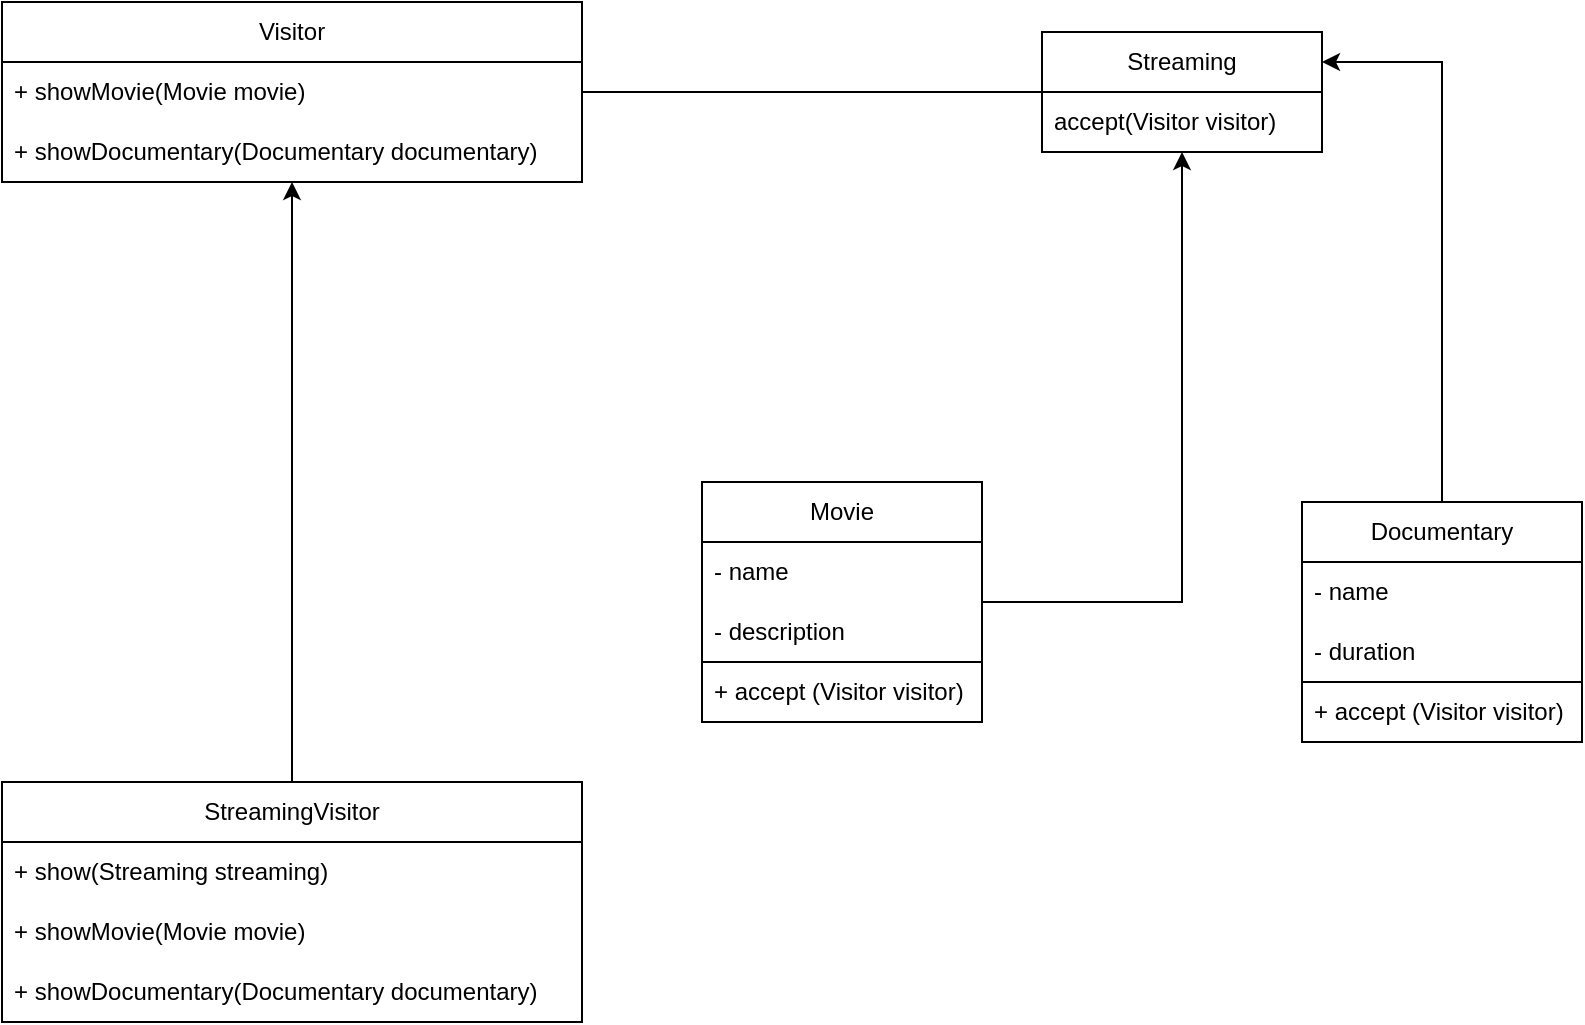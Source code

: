 <mxfile version="24.4.10" type="google">
  <diagram name="Page-1" id="WZb_Ef6PBdYHY1CvmDin">
    <mxGraphModel grid="1" page="1" gridSize="10" guides="1" tooltips="1" connect="1" arrows="1" fold="1" pageScale="1" pageWidth="850" pageHeight="1100" math="0" shadow="0">
      <root>
        <mxCell id="0" />
        <mxCell id="1" parent="0" />
        <mxCell id="kKJoMT98teVXeX9Z-2za-1" value="Streaming" style="swimlane;fontStyle=0;childLayout=stackLayout;horizontal=1;startSize=30;horizontalStack=0;resizeParent=1;resizeParentMax=0;resizeLast=0;collapsible=1;marginBottom=0;whiteSpace=wrap;html=1;" vertex="1" parent="1">
          <mxGeometry x="190" y="135" width="140" height="60" as="geometry" />
        </mxCell>
        <mxCell id="kKJoMT98teVXeX9Z-2za-2" value="accept(Visitor visitor)" style="text;strokeColor=none;fillColor=none;align=left;verticalAlign=middle;spacingLeft=4;spacingRight=4;overflow=hidden;points=[[0,0.5],[1,0.5]];portConstraint=eastwest;rotatable=0;whiteSpace=wrap;html=1;" vertex="1" parent="kKJoMT98teVXeX9Z-2za-1">
          <mxGeometry y="30" width="140" height="30" as="geometry" />
        </mxCell>
        <mxCell id="kKJoMT98teVXeX9Z-2za-5" value="Movie" style="swimlane;fontStyle=0;childLayout=stackLayout;horizontal=1;startSize=30;horizontalStack=0;resizeParent=1;resizeParentMax=0;resizeLast=0;collapsible=1;marginBottom=0;whiteSpace=wrap;html=1;" vertex="1" parent="1">
          <mxGeometry x="20" y="360" width="140" height="120" as="geometry" />
        </mxCell>
        <mxCell id="kKJoMT98teVXeX9Z-2za-6" value="- name" style="text;strokeColor=none;fillColor=none;align=left;verticalAlign=middle;spacingLeft=4;spacingRight=4;overflow=hidden;points=[[0,0.5],[1,0.5]];portConstraint=eastwest;rotatable=0;whiteSpace=wrap;html=1;" vertex="1" parent="kKJoMT98teVXeX9Z-2za-5">
          <mxGeometry y="30" width="140" height="30" as="geometry" />
        </mxCell>
        <mxCell id="kKJoMT98teVXeX9Z-2za-7" value="- description" style="text;strokeColor=none;fillColor=none;align=left;verticalAlign=middle;spacingLeft=4;spacingRight=4;overflow=hidden;points=[[0,0.5],[1,0.5]];portConstraint=eastwest;rotatable=0;whiteSpace=wrap;html=1;" vertex="1" parent="kKJoMT98teVXeX9Z-2za-5">
          <mxGeometry y="60" width="140" height="30" as="geometry" />
        </mxCell>
        <mxCell id="kKJoMT98teVXeX9Z-2za-8" value="+ accept (Visitor visitor)" style="text;strokeColor=default;fillColor=none;align=left;verticalAlign=middle;spacingLeft=4;spacingRight=4;overflow=hidden;points=[[0,0.5],[1,0.5]];portConstraint=eastwest;rotatable=0;whiteSpace=wrap;html=1;" vertex="1" parent="kKJoMT98teVXeX9Z-2za-5">
          <mxGeometry y="90" width="140" height="30" as="geometry" />
        </mxCell>
        <mxCell id="kKJoMT98teVXeX9Z-2za-9" style="edgeStyle=orthogonalEdgeStyle;rounded=0;orthogonalLoop=1;jettySize=auto;html=1;" edge="1" parent="1" source="kKJoMT98teVXeX9Z-2za-5" target="kKJoMT98teVXeX9Z-2za-1">
          <mxGeometry relative="1" as="geometry" />
        </mxCell>
        <mxCell id="kKJoMT98teVXeX9Z-2za-14" style="edgeStyle=orthogonalEdgeStyle;rounded=0;orthogonalLoop=1;jettySize=auto;html=1;entryX=1;entryY=0.25;entryDx=0;entryDy=0;" edge="1" parent="1" source="kKJoMT98teVXeX9Z-2za-10" target="kKJoMT98teVXeX9Z-2za-1">
          <mxGeometry relative="1" as="geometry" />
        </mxCell>
        <mxCell id="kKJoMT98teVXeX9Z-2za-10" value="Documentary" style="swimlane;fontStyle=0;childLayout=stackLayout;horizontal=1;startSize=30;horizontalStack=0;resizeParent=1;resizeParentMax=0;resizeLast=0;collapsible=1;marginBottom=0;whiteSpace=wrap;html=1;" vertex="1" parent="1">
          <mxGeometry x="320" y="370" width="140" height="120" as="geometry" />
        </mxCell>
        <mxCell id="kKJoMT98teVXeX9Z-2za-11" value="- name" style="text;strokeColor=none;fillColor=none;align=left;verticalAlign=middle;spacingLeft=4;spacingRight=4;overflow=hidden;points=[[0,0.5],[1,0.5]];portConstraint=eastwest;rotatable=0;whiteSpace=wrap;html=1;" vertex="1" parent="kKJoMT98teVXeX9Z-2za-10">
          <mxGeometry y="30" width="140" height="30" as="geometry" />
        </mxCell>
        <mxCell id="kKJoMT98teVXeX9Z-2za-12" value="- duration" style="text;strokeColor=none;fillColor=none;align=left;verticalAlign=middle;spacingLeft=4;spacingRight=4;overflow=hidden;points=[[0,0.5],[1,0.5]];portConstraint=eastwest;rotatable=0;whiteSpace=wrap;html=1;" vertex="1" parent="kKJoMT98teVXeX9Z-2za-10">
          <mxGeometry y="60" width="140" height="30" as="geometry" />
        </mxCell>
        <mxCell id="kKJoMT98teVXeX9Z-2za-13" value="+ accept (Visitor visitor)" style="text;strokeColor=default;fillColor=none;align=left;verticalAlign=middle;spacingLeft=4;spacingRight=4;overflow=hidden;points=[[0,0.5],[1,0.5]];portConstraint=eastwest;rotatable=0;whiteSpace=wrap;html=1;" vertex="1" parent="kKJoMT98teVXeX9Z-2za-10">
          <mxGeometry y="90" width="140" height="30" as="geometry" />
        </mxCell>
        <mxCell id="kKJoMT98teVXeX9Z-2za-15" value="Visitor" style="swimlane;fontStyle=0;childLayout=stackLayout;horizontal=1;startSize=30;horizontalStack=0;resizeParent=1;resizeParentMax=0;resizeLast=0;collapsible=1;marginBottom=0;whiteSpace=wrap;html=1;" vertex="1" parent="1">
          <mxGeometry x="-330" y="120" width="290" height="90" as="geometry" />
        </mxCell>
        <mxCell id="kKJoMT98teVXeX9Z-2za-16" value="+ showMovie(Movie movie)" style="text;strokeColor=none;fillColor=none;align=left;verticalAlign=middle;spacingLeft=4;spacingRight=4;overflow=hidden;points=[[0,0.5],[1,0.5]];portConstraint=eastwest;rotatable=0;whiteSpace=wrap;html=1;" vertex="1" parent="kKJoMT98teVXeX9Z-2za-15">
          <mxGeometry y="30" width="290" height="30" as="geometry" />
        </mxCell>
        <mxCell id="kKJoMT98teVXeX9Z-2za-17" value="+ showDocumentary(Documentary documentary)" style="text;strokeColor=none;fillColor=none;align=left;verticalAlign=middle;spacingLeft=4;spacingRight=4;overflow=hidden;points=[[0,0.5],[1,0.5]];portConstraint=eastwest;rotatable=0;whiteSpace=wrap;html=1;" vertex="1" parent="kKJoMT98teVXeX9Z-2za-15">
          <mxGeometry y="60" width="290" height="30" as="geometry" />
        </mxCell>
        <mxCell id="kKJoMT98teVXeX9Z-2za-18" value="" style="endArrow=none;html=1;rounded=0;" edge="1" parent="1" source="kKJoMT98teVXeX9Z-2za-15" target="kKJoMT98teVXeX9Z-2za-1">
          <mxGeometry width="50" height="50" relative="1" as="geometry">
            <mxPoint x="110" y="190" as="sourcePoint" />
            <mxPoint x="160" y="140" as="targetPoint" />
          </mxGeometry>
        </mxCell>
        <mxCell id="kKJoMT98teVXeX9Z-2za-24" style="edgeStyle=orthogonalEdgeStyle;rounded=0;orthogonalLoop=1;jettySize=auto;html=1;" edge="1" parent="1" source="kKJoMT98teVXeX9Z-2za-19" target="kKJoMT98teVXeX9Z-2za-15">
          <mxGeometry relative="1" as="geometry" />
        </mxCell>
        <mxCell id="kKJoMT98teVXeX9Z-2za-19" value="StreamingVisitor" style="swimlane;fontStyle=0;childLayout=stackLayout;horizontal=1;startSize=30;horizontalStack=0;resizeParent=1;resizeParentMax=0;resizeLast=0;collapsible=1;marginBottom=0;whiteSpace=wrap;html=1;" vertex="1" parent="1">
          <mxGeometry x="-330" y="510" width="290" height="120" as="geometry" />
        </mxCell>
        <mxCell id="kKJoMT98teVXeX9Z-2za-22" value="+ show(Streaming streaming)" style="text;strokeColor=none;fillColor=none;align=left;verticalAlign=middle;spacingLeft=4;spacingRight=4;overflow=hidden;points=[[0,0.5],[1,0.5]];portConstraint=eastwest;rotatable=0;whiteSpace=wrap;html=1;" vertex="1" parent="kKJoMT98teVXeX9Z-2za-19">
          <mxGeometry y="30" width="290" height="30" as="geometry" />
        </mxCell>
        <mxCell id="kKJoMT98teVXeX9Z-2za-20" value="+ showMovie(Movie movie)" style="text;strokeColor=none;fillColor=none;align=left;verticalAlign=middle;spacingLeft=4;spacingRight=4;overflow=hidden;points=[[0,0.5],[1,0.5]];portConstraint=eastwest;rotatable=0;whiteSpace=wrap;html=1;" vertex="1" parent="kKJoMT98teVXeX9Z-2za-19">
          <mxGeometry y="60" width="290" height="30" as="geometry" />
        </mxCell>
        <mxCell id="kKJoMT98teVXeX9Z-2za-21" value="+ showDocumentary(Documentary documentary)" style="text;strokeColor=none;fillColor=none;align=left;verticalAlign=middle;spacingLeft=4;spacingRight=4;overflow=hidden;points=[[0,0.5],[1,0.5]];portConstraint=eastwest;rotatable=0;whiteSpace=wrap;html=1;" vertex="1" parent="kKJoMT98teVXeX9Z-2za-19">
          <mxGeometry y="90" width="290" height="30" as="geometry" />
        </mxCell>
      </root>
    </mxGraphModel>
  </diagram>
</mxfile>
